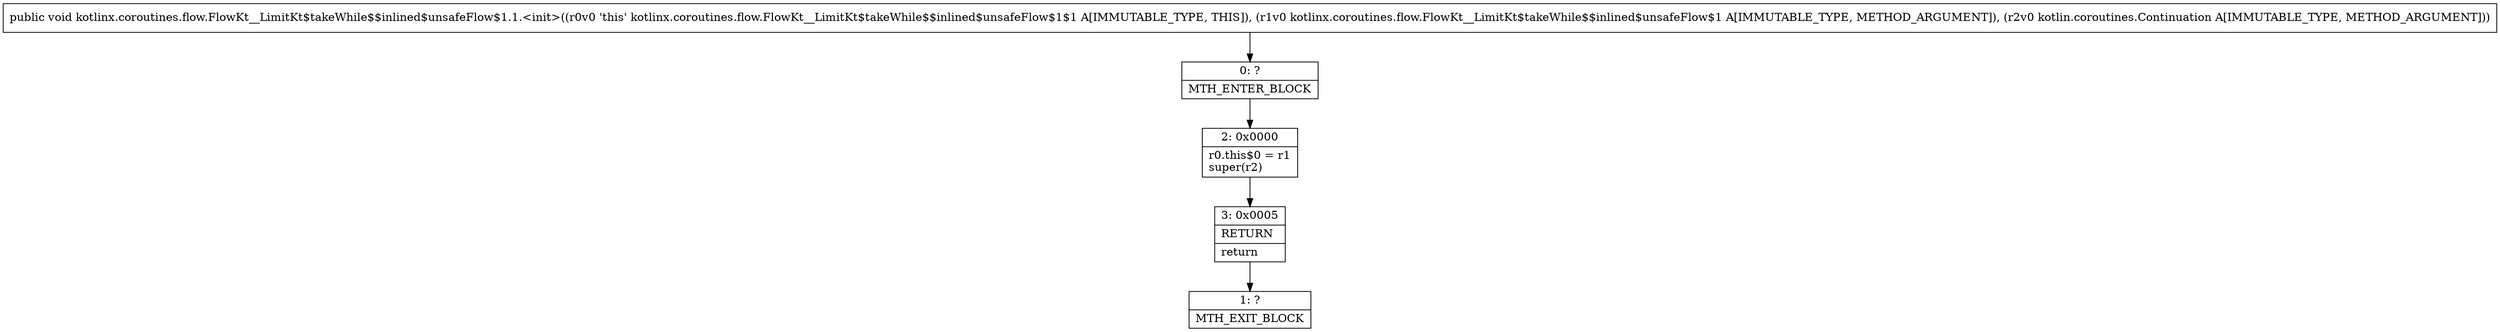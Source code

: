 digraph "CFG forkotlinx.coroutines.flow.FlowKt__LimitKt$takeWhile$$inlined$unsafeFlow$1.1.\<init\>(Lkotlinx\/coroutines\/flow\/FlowKt__LimitKt$takeWhile$$inlined$unsafeFlow$1;Lkotlin\/coroutines\/Continuation;)V" {
Node_0 [shape=record,label="{0\:\ ?|MTH_ENTER_BLOCK\l}"];
Node_2 [shape=record,label="{2\:\ 0x0000|r0.this$0 = r1\lsuper(r2)\l}"];
Node_3 [shape=record,label="{3\:\ 0x0005|RETURN\l|return\l}"];
Node_1 [shape=record,label="{1\:\ ?|MTH_EXIT_BLOCK\l}"];
MethodNode[shape=record,label="{public void kotlinx.coroutines.flow.FlowKt__LimitKt$takeWhile$$inlined$unsafeFlow$1.1.\<init\>((r0v0 'this' kotlinx.coroutines.flow.FlowKt__LimitKt$takeWhile$$inlined$unsafeFlow$1$1 A[IMMUTABLE_TYPE, THIS]), (r1v0 kotlinx.coroutines.flow.FlowKt__LimitKt$takeWhile$$inlined$unsafeFlow$1 A[IMMUTABLE_TYPE, METHOD_ARGUMENT]), (r2v0 kotlin.coroutines.Continuation A[IMMUTABLE_TYPE, METHOD_ARGUMENT])) }"];
MethodNode -> Node_0;Node_0 -> Node_2;
Node_2 -> Node_3;
Node_3 -> Node_1;
}

